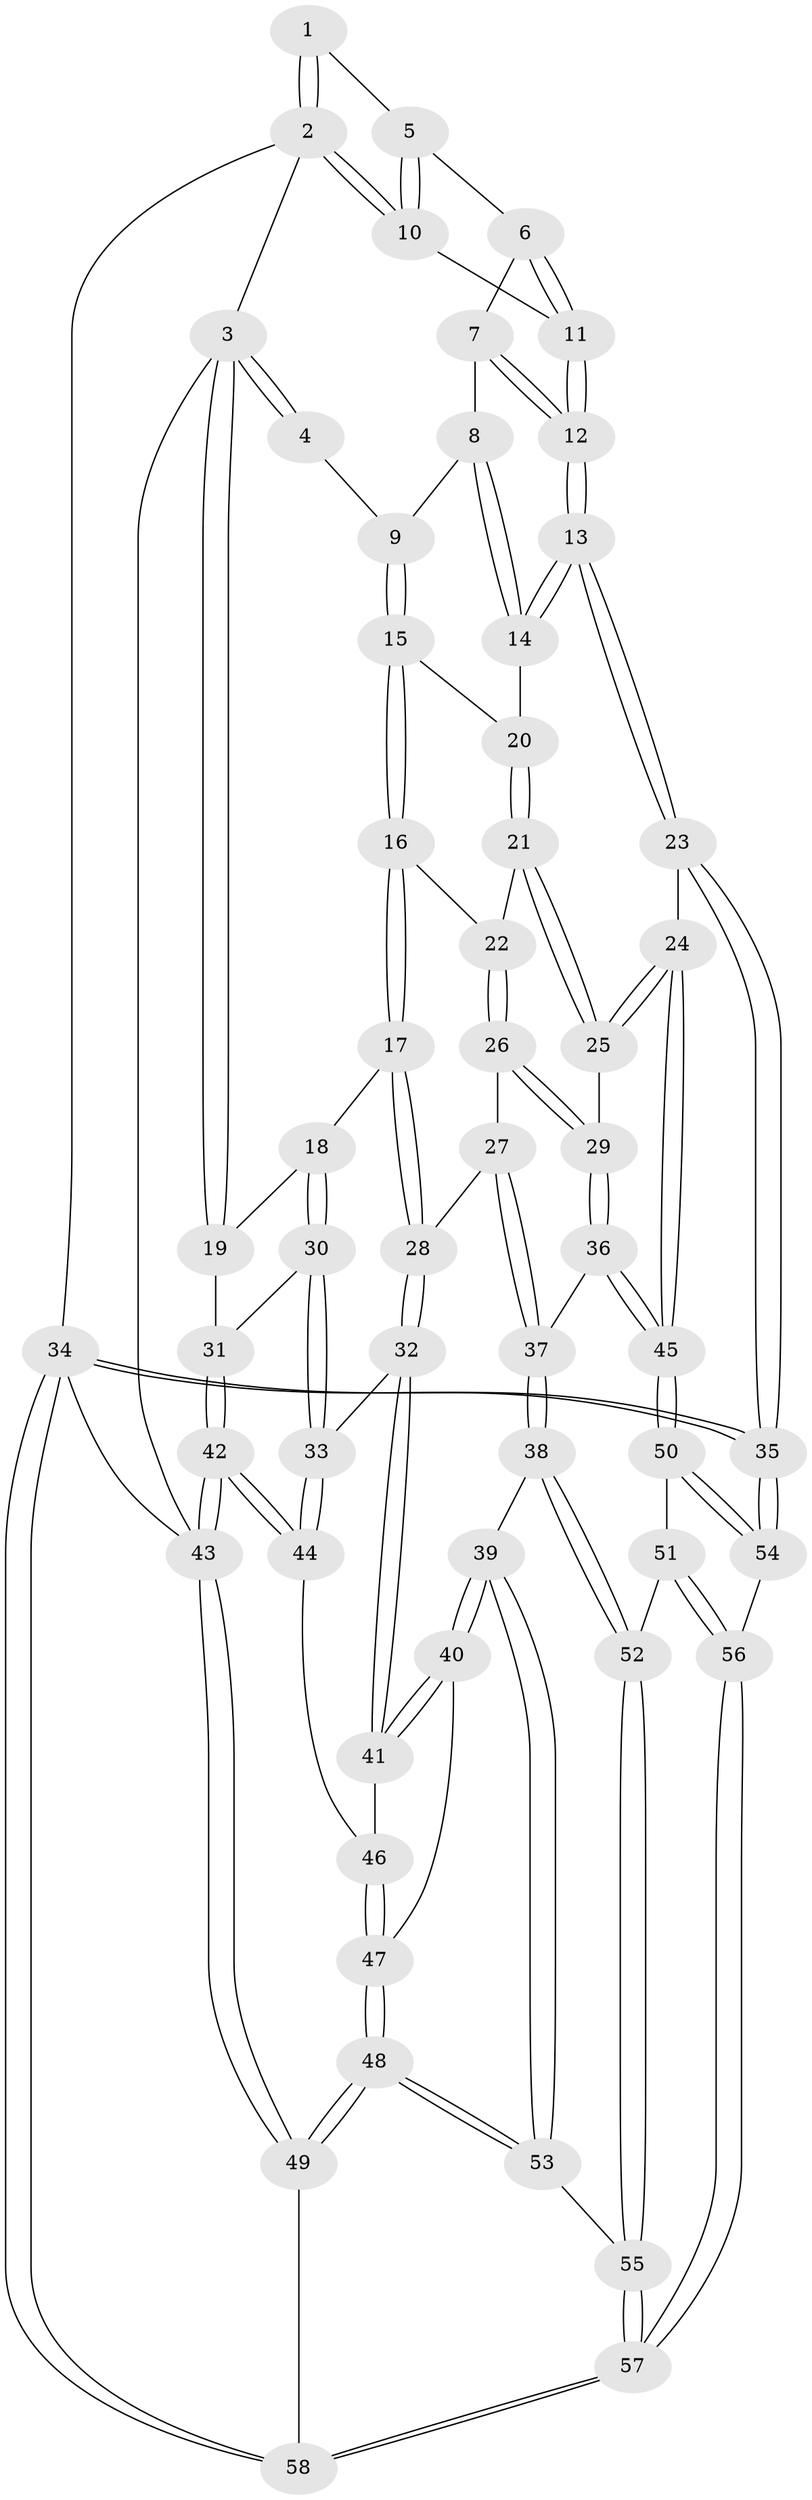 // Generated by graph-tools (version 1.1) at 2025/51/03/09/25 03:51:03]
// undirected, 58 vertices, 142 edges
graph export_dot {
graph [start="1"]
  node [color=gray90,style=filled];
  1 [pos="+0.8718277742218541+0"];
  2 [pos="+1+0"];
  3 [pos="+0+0"];
  4 [pos="+0.512225563669224+0"];
  5 [pos="+0.8666360076157142+0.03725810794078811"];
  6 [pos="+0.8565733381512458+0.07312405070621565"];
  7 [pos="+0.8036140489727746+0.11825003635150523"];
  8 [pos="+0.7344838164155213+0.16735611884726356"];
  9 [pos="+0.5281445126578171+0.12056146309476891"];
  10 [pos="+1+0.054481921407954284"];
  11 [pos="+1+0.29055716484663124"];
  12 [pos="+1+0.36968486911064863"];
  13 [pos="+1+0.4092788019687064"];
  14 [pos="+0.8348428307711768+0.3244781095620503"];
  15 [pos="+0.4415138000609839+0.2446594260109847"];
  16 [pos="+0.4194927363915726+0.2637439983349417"];
  17 [pos="+0.38891995721743444+0.2869983477658197"];
  18 [pos="+0.35728056088834587+0.2908588217954486"];
  19 [pos="+0+0.1137472183822662"];
  20 [pos="+0.7262753039130023+0.4179194335455383"];
  21 [pos="+0.7240015078895621+0.4301308345839307"];
  22 [pos="+0.6162211035347195+0.4461701857369703"];
  23 [pos="+1+0.5253020132923748"];
  24 [pos="+0.9425379484248928+0.5686602515979782"];
  25 [pos="+0.7185389126855234+0.5478536773959033"];
  26 [pos="+0.6081441276840195+0.5472831131800738"];
  27 [pos="+0.5370459541773402+0.5397734487956292"];
  28 [pos="+0.4796189202647059+0.5198826857580072"];
  29 [pos="+0.6945683619906815+0.5696767730689857"];
  30 [pos="+0.2371067610415282+0.5077914216047913"];
  31 [pos="+0+0.505862703792113"];
  32 [pos="+0.448799004260349+0.5846359334112758"];
  33 [pos="+0.24488055939438788+0.5964053573802208"];
  34 [pos="+1+1"];
  35 [pos="+1+0.8972528329104951"];
  36 [pos="+0.6903961840866332+0.6581618349628784"];
  37 [pos="+0.5777983221371583+0.722626223272164"];
  38 [pos="+0.552464962594145+0.7485950033658189"];
  39 [pos="+0.52255166736855+0.7452716462847355"];
  40 [pos="+0.4561761407865182+0.7006023536556232"];
  41 [pos="+0.44149954356292914+0.6513213779925444"];
  42 [pos="+0+1"];
  43 [pos="+0+1"];
  44 [pos="+0.23170674348593254+0.6505214758640285"];
  45 [pos="+0.7686401466447269+0.7545070494840489"];
  46 [pos="+0.295075597004696+0.6692480157965738"];
  47 [pos="+0.3785907689261565+0.7616412483164146"];
  48 [pos="+0.2783746902656602+0.9610024672998434"];
  49 [pos="+0+1"];
  50 [pos="+0.7699950784618822+0.7609805607389689"];
  51 [pos="+0.7243354993782734+0.8154229817670806"];
  52 [pos="+0.5888531134714522+0.8107971539230766"];
  53 [pos="+0.4543338915673063+0.8522502405258396"];
  54 [pos="+0.9564234065185926+0.8638056518694559"];
  55 [pos="+0.5776986055229196+0.8950264356069672"];
  56 [pos="+0.7119256767461816+0.9815132463577451"];
  57 [pos="+0.6222783747484464+1"];
  58 [pos="+0.6016682715737343+1"];
  1 -- 2;
  1 -- 2;
  1 -- 5;
  2 -- 3;
  2 -- 10;
  2 -- 10;
  2 -- 34;
  3 -- 4;
  3 -- 4;
  3 -- 19;
  3 -- 19;
  3 -- 43;
  4 -- 9;
  5 -- 6;
  5 -- 10;
  5 -- 10;
  6 -- 7;
  6 -- 11;
  6 -- 11;
  7 -- 8;
  7 -- 12;
  7 -- 12;
  8 -- 9;
  8 -- 14;
  8 -- 14;
  9 -- 15;
  9 -- 15;
  10 -- 11;
  11 -- 12;
  11 -- 12;
  12 -- 13;
  12 -- 13;
  13 -- 14;
  13 -- 14;
  13 -- 23;
  13 -- 23;
  14 -- 20;
  15 -- 16;
  15 -- 16;
  15 -- 20;
  16 -- 17;
  16 -- 17;
  16 -- 22;
  17 -- 18;
  17 -- 28;
  17 -- 28;
  18 -- 19;
  18 -- 30;
  18 -- 30;
  19 -- 31;
  20 -- 21;
  20 -- 21;
  21 -- 22;
  21 -- 25;
  21 -- 25;
  22 -- 26;
  22 -- 26;
  23 -- 24;
  23 -- 35;
  23 -- 35;
  24 -- 25;
  24 -- 25;
  24 -- 45;
  24 -- 45;
  25 -- 29;
  26 -- 27;
  26 -- 29;
  26 -- 29;
  27 -- 28;
  27 -- 37;
  27 -- 37;
  28 -- 32;
  28 -- 32;
  29 -- 36;
  29 -- 36;
  30 -- 31;
  30 -- 33;
  30 -- 33;
  31 -- 42;
  31 -- 42;
  32 -- 33;
  32 -- 41;
  32 -- 41;
  33 -- 44;
  33 -- 44;
  34 -- 35;
  34 -- 35;
  34 -- 58;
  34 -- 58;
  34 -- 43;
  35 -- 54;
  35 -- 54;
  36 -- 37;
  36 -- 45;
  36 -- 45;
  37 -- 38;
  37 -- 38;
  38 -- 39;
  38 -- 52;
  38 -- 52;
  39 -- 40;
  39 -- 40;
  39 -- 53;
  39 -- 53;
  40 -- 41;
  40 -- 41;
  40 -- 47;
  41 -- 46;
  42 -- 43;
  42 -- 43;
  42 -- 44;
  42 -- 44;
  43 -- 49;
  43 -- 49;
  44 -- 46;
  45 -- 50;
  45 -- 50;
  46 -- 47;
  46 -- 47;
  47 -- 48;
  47 -- 48;
  48 -- 49;
  48 -- 49;
  48 -- 53;
  48 -- 53;
  49 -- 58;
  50 -- 51;
  50 -- 54;
  50 -- 54;
  51 -- 52;
  51 -- 56;
  51 -- 56;
  52 -- 55;
  52 -- 55;
  53 -- 55;
  54 -- 56;
  55 -- 57;
  55 -- 57;
  56 -- 57;
  56 -- 57;
  57 -- 58;
  57 -- 58;
}
